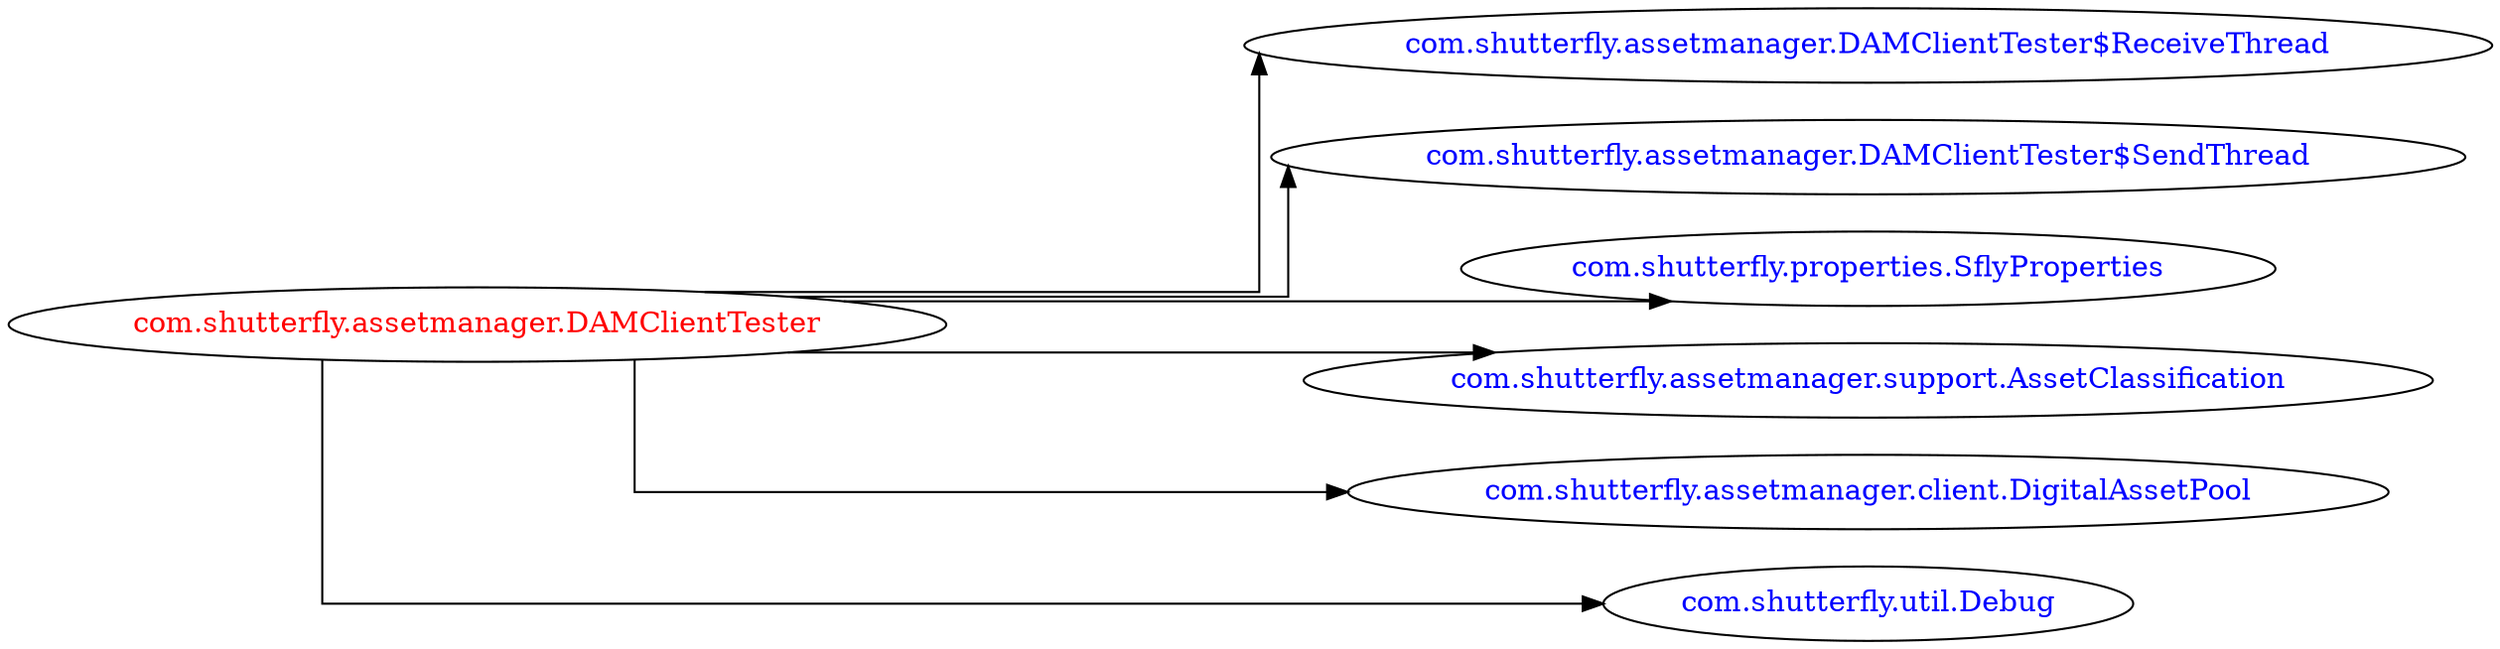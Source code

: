 digraph dependencyGraph {
 concentrate=true;
 ranksep="2.0";
 rankdir="LR"; 
 splines="ortho";
"com.shutterfly.assetmanager.DAMClientTester" [fontcolor="red"];
"com.shutterfly.assetmanager.DAMClientTester$ReceiveThread" [ fontcolor="blue" ];
"com.shutterfly.assetmanager.DAMClientTester"->"com.shutterfly.assetmanager.DAMClientTester$ReceiveThread";
"com.shutterfly.assetmanager.DAMClientTester$SendThread" [ fontcolor="blue" ];
"com.shutterfly.assetmanager.DAMClientTester"->"com.shutterfly.assetmanager.DAMClientTester$SendThread";
"com.shutterfly.properties.SflyProperties" [ fontcolor="blue" ];
"com.shutterfly.assetmanager.DAMClientTester"->"com.shutterfly.properties.SflyProperties";
"com.shutterfly.assetmanager.support.AssetClassification" [ fontcolor="blue" ];
"com.shutterfly.assetmanager.DAMClientTester"->"com.shutterfly.assetmanager.support.AssetClassification";
"com.shutterfly.assetmanager.client.DigitalAssetPool" [ fontcolor="blue" ];
"com.shutterfly.assetmanager.DAMClientTester"->"com.shutterfly.assetmanager.client.DigitalAssetPool";
"com.shutterfly.util.Debug" [ fontcolor="blue" ];
"com.shutterfly.assetmanager.DAMClientTester"->"com.shutterfly.util.Debug";
}